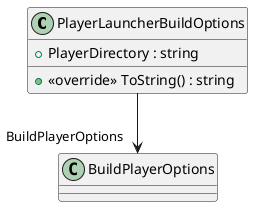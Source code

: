 @startuml
class PlayerLauncherBuildOptions {
    + PlayerDirectory : string
    + <<override>> ToString() : string
}
PlayerLauncherBuildOptions --> "BuildPlayerOptions" BuildPlayerOptions
@enduml
